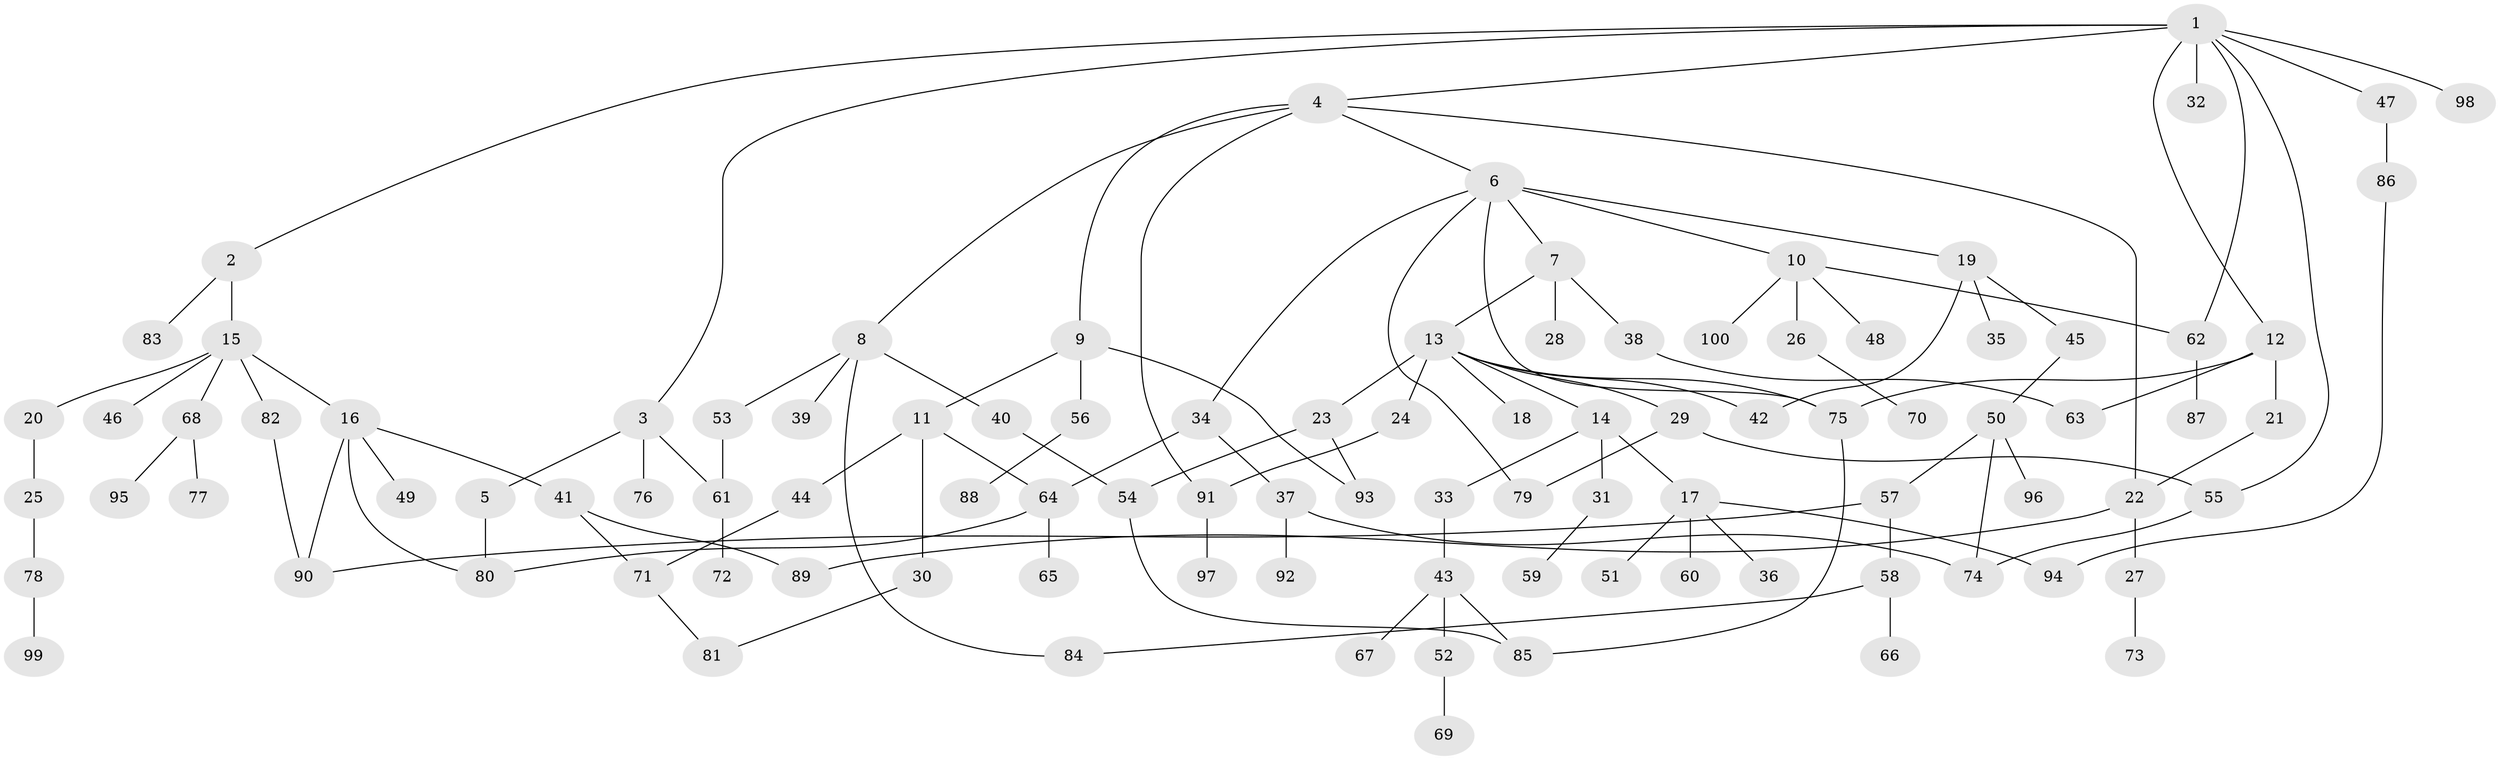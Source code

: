 // Generated by graph-tools (version 1.1) at 2025/38/02/21/25 10:38:51]
// undirected, 100 vertices, 125 edges
graph export_dot {
graph [start="1"]
  node [color=gray90,style=filled];
  1;
  2;
  3;
  4;
  5;
  6;
  7;
  8;
  9;
  10;
  11;
  12;
  13;
  14;
  15;
  16;
  17;
  18;
  19;
  20;
  21;
  22;
  23;
  24;
  25;
  26;
  27;
  28;
  29;
  30;
  31;
  32;
  33;
  34;
  35;
  36;
  37;
  38;
  39;
  40;
  41;
  42;
  43;
  44;
  45;
  46;
  47;
  48;
  49;
  50;
  51;
  52;
  53;
  54;
  55;
  56;
  57;
  58;
  59;
  60;
  61;
  62;
  63;
  64;
  65;
  66;
  67;
  68;
  69;
  70;
  71;
  72;
  73;
  74;
  75;
  76;
  77;
  78;
  79;
  80;
  81;
  82;
  83;
  84;
  85;
  86;
  87;
  88;
  89;
  90;
  91;
  92;
  93;
  94;
  95;
  96;
  97;
  98;
  99;
  100;
  1 -- 2;
  1 -- 3;
  1 -- 4;
  1 -- 12;
  1 -- 32;
  1 -- 47;
  1 -- 62;
  1 -- 98;
  1 -- 55;
  2 -- 15;
  2 -- 83;
  3 -- 5;
  3 -- 76;
  3 -- 61;
  4 -- 6;
  4 -- 8;
  4 -- 9;
  4 -- 22;
  4 -- 91;
  5 -- 80;
  6 -- 7;
  6 -- 10;
  6 -- 19;
  6 -- 34;
  6 -- 79;
  6 -- 75;
  7 -- 13;
  7 -- 28;
  7 -- 38;
  8 -- 39;
  8 -- 40;
  8 -- 53;
  8 -- 84;
  9 -- 11;
  9 -- 56;
  9 -- 93;
  10 -- 26;
  10 -- 48;
  10 -- 100;
  10 -- 62;
  11 -- 30;
  11 -- 44;
  11 -- 64;
  12 -- 21;
  12 -- 63;
  12 -- 75;
  13 -- 14;
  13 -- 18;
  13 -- 23;
  13 -- 24;
  13 -- 29;
  13 -- 75;
  13 -- 42;
  14 -- 17;
  14 -- 31;
  14 -- 33;
  15 -- 16;
  15 -- 20;
  15 -- 46;
  15 -- 68;
  15 -- 82;
  16 -- 41;
  16 -- 49;
  16 -- 80;
  16 -- 90;
  17 -- 36;
  17 -- 51;
  17 -- 60;
  17 -- 94;
  19 -- 35;
  19 -- 42;
  19 -- 45;
  20 -- 25;
  21 -- 22;
  22 -- 27;
  22 -- 89;
  23 -- 54;
  23 -- 93;
  24 -- 91;
  25 -- 78;
  26 -- 70;
  27 -- 73;
  29 -- 55;
  29 -- 79;
  30 -- 81;
  31 -- 59;
  33 -- 43;
  34 -- 37;
  34 -- 64;
  37 -- 92;
  37 -- 74;
  38 -- 63;
  40 -- 54;
  41 -- 71;
  41 -- 89;
  43 -- 52;
  43 -- 67;
  43 -- 85;
  44 -- 71;
  45 -- 50;
  47 -- 86;
  50 -- 57;
  50 -- 96;
  50 -- 74;
  52 -- 69;
  53 -- 61;
  54 -- 85;
  55 -- 74;
  56 -- 88;
  57 -- 58;
  57 -- 90;
  58 -- 66;
  58 -- 84;
  61 -- 72;
  62 -- 87;
  64 -- 65;
  64 -- 80;
  68 -- 77;
  68 -- 95;
  71 -- 81;
  75 -- 85;
  78 -- 99;
  82 -- 90;
  86 -- 94;
  91 -- 97;
}
